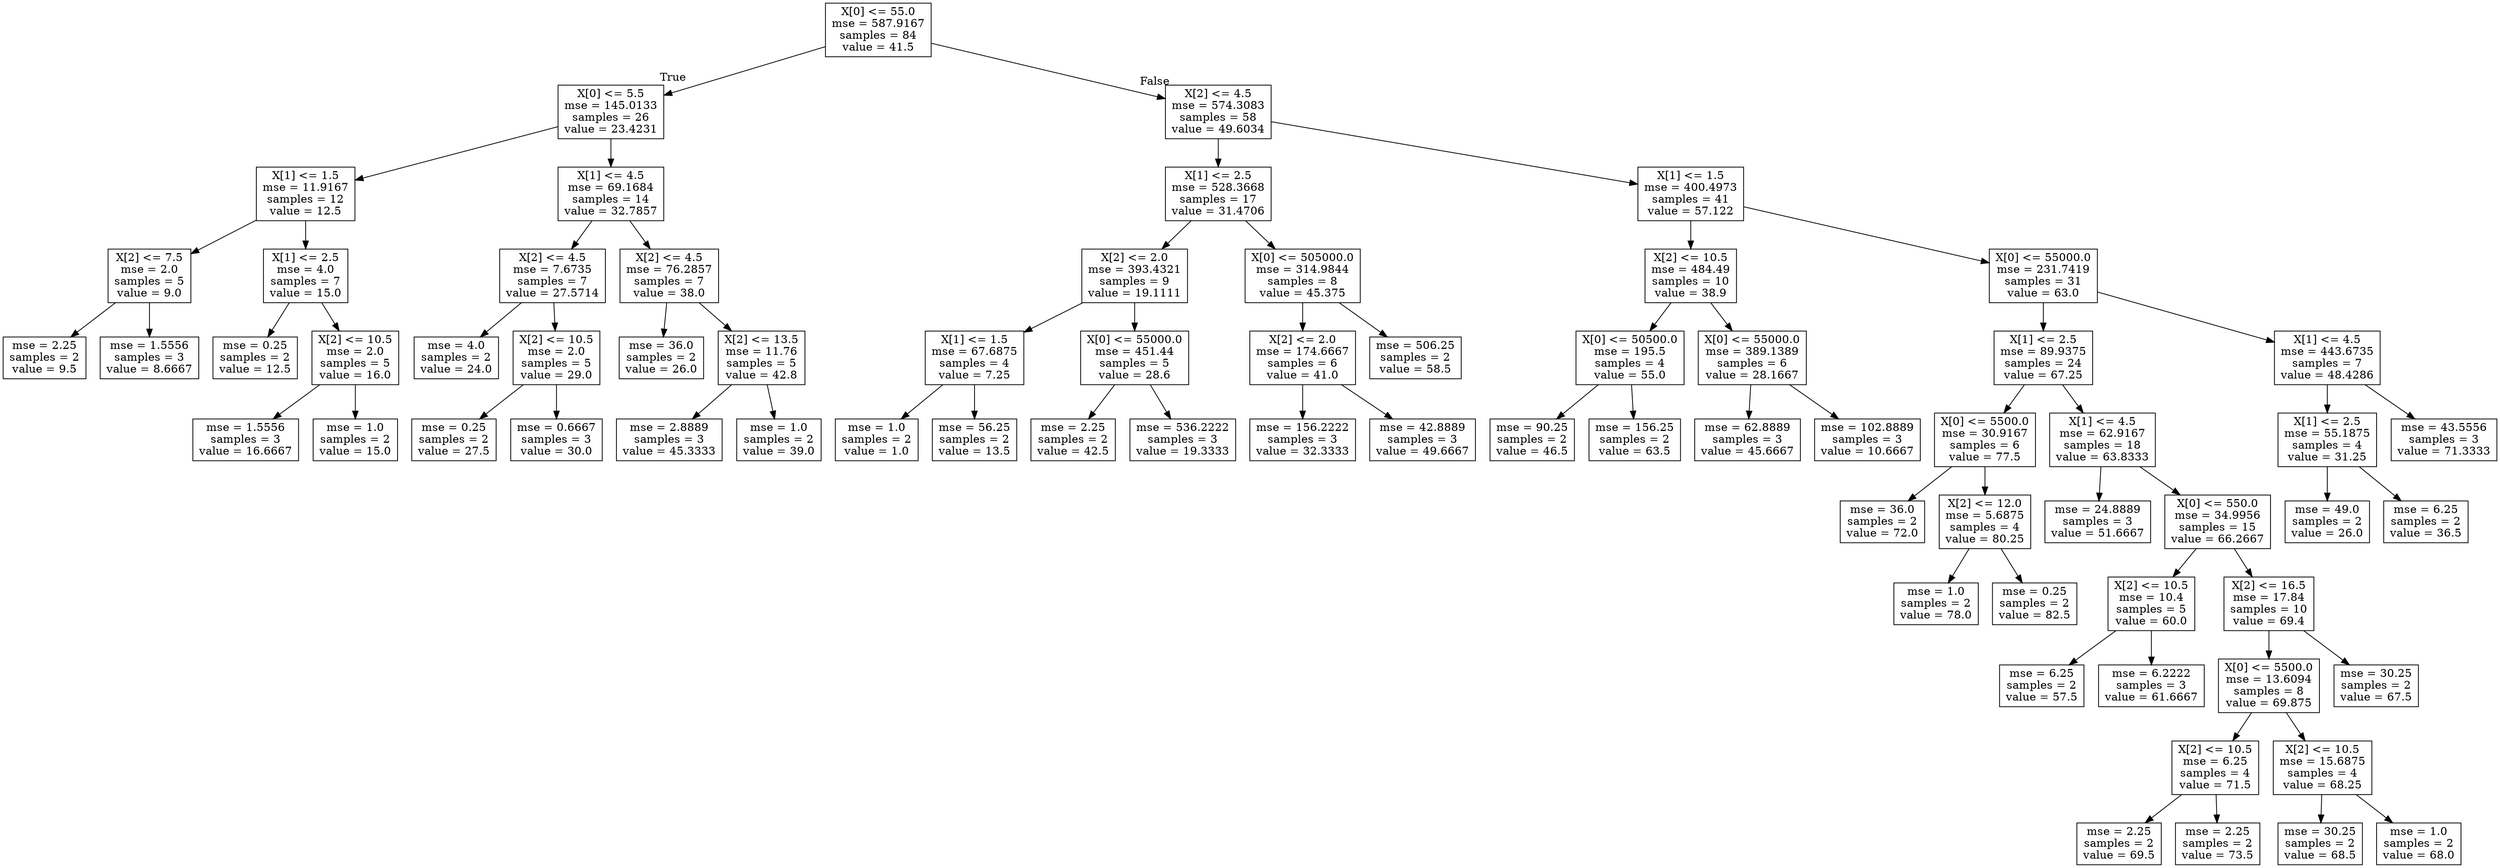 digraph Tree {
node [shape=box] ;
0 [label="X[0] <= 55.0\nmse = 587.9167\nsamples = 84\nvalue = 41.5"] ;
1 [label="X[0] <= 5.5\nmse = 145.0133\nsamples = 26\nvalue = 23.4231"] ;
0 -> 1 [labeldistance=2.5, labelangle=45, headlabel="True"] ;
2 [label="X[1] <= 1.5\nmse = 11.9167\nsamples = 12\nvalue = 12.5"] ;
1 -> 2 ;
3 [label="X[2] <= 7.5\nmse = 2.0\nsamples = 5\nvalue = 9.0"] ;
2 -> 3 ;
4 [label="mse = 2.25\nsamples = 2\nvalue = 9.5"] ;
3 -> 4 ;
5 [label="mse = 1.5556\nsamples = 3\nvalue = 8.6667"] ;
3 -> 5 ;
6 [label="X[1] <= 2.5\nmse = 4.0\nsamples = 7\nvalue = 15.0"] ;
2 -> 6 ;
7 [label="mse = 0.25\nsamples = 2\nvalue = 12.5"] ;
6 -> 7 ;
8 [label="X[2] <= 10.5\nmse = 2.0\nsamples = 5\nvalue = 16.0"] ;
6 -> 8 ;
9 [label="mse = 1.5556\nsamples = 3\nvalue = 16.6667"] ;
8 -> 9 ;
10 [label="mse = 1.0\nsamples = 2\nvalue = 15.0"] ;
8 -> 10 ;
11 [label="X[1] <= 4.5\nmse = 69.1684\nsamples = 14\nvalue = 32.7857"] ;
1 -> 11 ;
12 [label="X[2] <= 4.5\nmse = 7.6735\nsamples = 7\nvalue = 27.5714"] ;
11 -> 12 ;
13 [label="mse = 4.0\nsamples = 2\nvalue = 24.0"] ;
12 -> 13 ;
14 [label="X[2] <= 10.5\nmse = 2.0\nsamples = 5\nvalue = 29.0"] ;
12 -> 14 ;
15 [label="mse = 0.25\nsamples = 2\nvalue = 27.5"] ;
14 -> 15 ;
16 [label="mse = 0.6667\nsamples = 3\nvalue = 30.0"] ;
14 -> 16 ;
17 [label="X[2] <= 4.5\nmse = 76.2857\nsamples = 7\nvalue = 38.0"] ;
11 -> 17 ;
18 [label="mse = 36.0\nsamples = 2\nvalue = 26.0"] ;
17 -> 18 ;
19 [label="X[2] <= 13.5\nmse = 11.76\nsamples = 5\nvalue = 42.8"] ;
17 -> 19 ;
20 [label="mse = 2.8889\nsamples = 3\nvalue = 45.3333"] ;
19 -> 20 ;
21 [label="mse = 1.0\nsamples = 2\nvalue = 39.0"] ;
19 -> 21 ;
22 [label="X[2] <= 4.5\nmse = 574.3083\nsamples = 58\nvalue = 49.6034"] ;
0 -> 22 [labeldistance=2.5, labelangle=-45, headlabel="False"] ;
23 [label="X[1] <= 2.5\nmse = 528.3668\nsamples = 17\nvalue = 31.4706"] ;
22 -> 23 ;
24 [label="X[2] <= 2.0\nmse = 393.4321\nsamples = 9\nvalue = 19.1111"] ;
23 -> 24 ;
25 [label="X[1] <= 1.5\nmse = 67.6875\nsamples = 4\nvalue = 7.25"] ;
24 -> 25 ;
26 [label="mse = 1.0\nsamples = 2\nvalue = 1.0"] ;
25 -> 26 ;
27 [label="mse = 56.25\nsamples = 2\nvalue = 13.5"] ;
25 -> 27 ;
28 [label="X[0] <= 55000.0\nmse = 451.44\nsamples = 5\nvalue = 28.6"] ;
24 -> 28 ;
29 [label="mse = 2.25\nsamples = 2\nvalue = 42.5"] ;
28 -> 29 ;
30 [label="mse = 536.2222\nsamples = 3\nvalue = 19.3333"] ;
28 -> 30 ;
31 [label="X[0] <= 505000.0\nmse = 314.9844\nsamples = 8\nvalue = 45.375"] ;
23 -> 31 ;
32 [label="X[2] <= 2.0\nmse = 174.6667\nsamples = 6\nvalue = 41.0"] ;
31 -> 32 ;
33 [label="mse = 156.2222\nsamples = 3\nvalue = 32.3333"] ;
32 -> 33 ;
34 [label="mse = 42.8889\nsamples = 3\nvalue = 49.6667"] ;
32 -> 34 ;
35 [label="mse = 506.25\nsamples = 2\nvalue = 58.5"] ;
31 -> 35 ;
36 [label="X[1] <= 1.5\nmse = 400.4973\nsamples = 41\nvalue = 57.122"] ;
22 -> 36 ;
37 [label="X[2] <= 10.5\nmse = 484.49\nsamples = 10\nvalue = 38.9"] ;
36 -> 37 ;
38 [label="X[0] <= 50500.0\nmse = 195.5\nsamples = 4\nvalue = 55.0"] ;
37 -> 38 ;
39 [label="mse = 90.25\nsamples = 2\nvalue = 46.5"] ;
38 -> 39 ;
40 [label="mse = 156.25\nsamples = 2\nvalue = 63.5"] ;
38 -> 40 ;
41 [label="X[0] <= 55000.0\nmse = 389.1389\nsamples = 6\nvalue = 28.1667"] ;
37 -> 41 ;
42 [label="mse = 62.8889\nsamples = 3\nvalue = 45.6667"] ;
41 -> 42 ;
43 [label="mse = 102.8889\nsamples = 3\nvalue = 10.6667"] ;
41 -> 43 ;
44 [label="X[0] <= 55000.0\nmse = 231.7419\nsamples = 31\nvalue = 63.0"] ;
36 -> 44 ;
45 [label="X[1] <= 2.5\nmse = 89.9375\nsamples = 24\nvalue = 67.25"] ;
44 -> 45 ;
46 [label="X[0] <= 5500.0\nmse = 30.9167\nsamples = 6\nvalue = 77.5"] ;
45 -> 46 ;
47 [label="mse = 36.0\nsamples = 2\nvalue = 72.0"] ;
46 -> 47 ;
48 [label="X[2] <= 12.0\nmse = 5.6875\nsamples = 4\nvalue = 80.25"] ;
46 -> 48 ;
49 [label="mse = 1.0\nsamples = 2\nvalue = 78.0"] ;
48 -> 49 ;
50 [label="mse = 0.25\nsamples = 2\nvalue = 82.5"] ;
48 -> 50 ;
51 [label="X[1] <= 4.5\nmse = 62.9167\nsamples = 18\nvalue = 63.8333"] ;
45 -> 51 ;
52 [label="mse = 24.8889\nsamples = 3\nvalue = 51.6667"] ;
51 -> 52 ;
53 [label="X[0] <= 550.0\nmse = 34.9956\nsamples = 15\nvalue = 66.2667"] ;
51 -> 53 ;
54 [label="X[2] <= 10.5\nmse = 10.4\nsamples = 5\nvalue = 60.0"] ;
53 -> 54 ;
55 [label="mse = 6.25\nsamples = 2\nvalue = 57.5"] ;
54 -> 55 ;
56 [label="mse = 6.2222\nsamples = 3\nvalue = 61.6667"] ;
54 -> 56 ;
57 [label="X[2] <= 16.5\nmse = 17.84\nsamples = 10\nvalue = 69.4"] ;
53 -> 57 ;
58 [label="X[0] <= 5500.0\nmse = 13.6094\nsamples = 8\nvalue = 69.875"] ;
57 -> 58 ;
59 [label="X[2] <= 10.5\nmse = 6.25\nsamples = 4\nvalue = 71.5"] ;
58 -> 59 ;
60 [label="mse = 2.25\nsamples = 2\nvalue = 69.5"] ;
59 -> 60 ;
61 [label="mse = 2.25\nsamples = 2\nvalue = 73.5"] ;
59 -> 61 ;
62 [label="X[2] <= 10.5\nmse = 15.6875\nsamples = 4\nvalue = 68.25"] ;
58 -> 62 ;
63 [label="mse = 30.25\nsamples = 2\nvalue = 68.5"] ;
62 -> 63 ;
64 [label="mse = 1.0\nsamples = 2\nvalue = 68.0"] ;
62 -> 64 ;
65 [label="mse = 30.25\nsamples = 2\nvalue = 67.5"] ;
57 -> 65 ;
66 [label="X[1] <= 4.5\nmse = 443.6735\nsamples = 7\nvalue = 48.4286"] ;
44 -> 66 ;
67 [label="X[1] <= 2.5\nmse = 55.1875\nsamples = 4\nvalue = 31.25"] ;
66 -> 67 ;
68 [label="mse = 49.0\nsamples = 2\nvalue = 26.0"] ;
67 -> 68 ;
69 [label="mse = 6.25\nsamples = 2\nvalue = 36.5"] ;
67 -> 69 ;
70 [label="mse = 43.5556\nsamples = 3\nvalue = 71.3333"] ;
66 -> 70 ;
}
